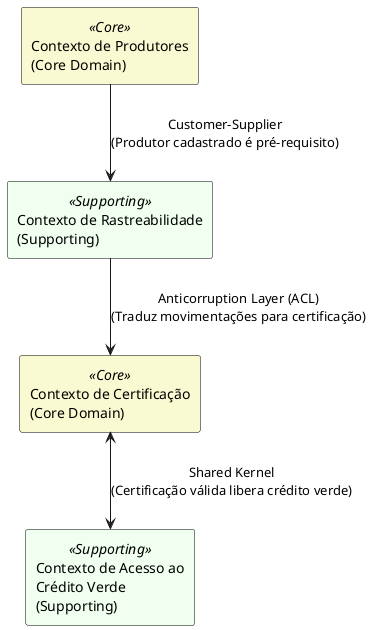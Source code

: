 @startuml
' Context Map para sistema de certificação de sustentabilidade

skinparam rectangle {
  BackgroundColor<<Core>> LightGoldenrodYellow
  BackgroundColor<<Supporting>> HoneyDew
  BackgroundColor<<Generic>> Lavender
  BorderColor black
}

rectangle "Contexto de Produtores\n(Core Domain)" as Produtores <<Core>>
rectangle "Contexto de Certificação\n(Core Domain)" as Certificacao <<Core>>
rectangle "Contexto de Rastreabilidade\n(Supporting)" as Rastreabilidade <<Supporting>>
rectangle "Contexto de Acesso ao\nCrédito Verde\n(Supporting)" as Credito <<Supporting>>

' Relacionamentos principais
Produtores --> Rastreabilidade : "Customer-Supplier\n(Produtor cadastrado é pré-requisito)"
Rastreabilidade --> Certificacao : "Anticorruption Layer (ACL)\n(Traduz movimentações para certificação)"
Certificacao <--> Credito : "Shared Kernel\n(Certificação válida libera crédito verde)"

@enduml